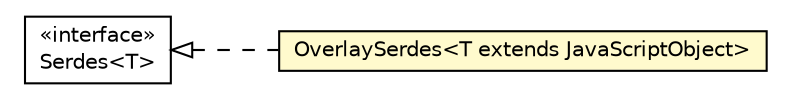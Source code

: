 #!/usr/local/bin/dot
#
# Class diagram 
# Generated by UMLGraph version R5_6-24-gf6e263 (http://www.umlgraph.org/)
#

digraph G {
	edge [fontname="Helvetica",fontsize=10,labelfontname="Helvetica",labelfontsize=10];
	node [fontname="Helvetica",fontsize=10,shape=plaintext];
	nodesep=0.25;
	ranksep=0.5;
	rankdir=LR;
	// org.turbogwt.core.http.client.serialization.OverlaySerdes<T extends com.google.gwt.core.client.JavaScriptObject>
	c3425 [label=<<table title="org.turbogwt.core.http.client.serialization.OverlaySerdes" border="0" cellborder="1" cellspacing="0" cellpadding="2" port="p" bgcolor="lemonChiffon" href="./OverlaySerdes.html">
		<tr><td><table border="0" cellspacing="0" cellpadding="1">
<tr><td align="center" balign="center"> OverlaySerdes&lt;T extends JavaScriptObject&gt; </td></tr>
		</table></td></tr>
		</table>>, URL="./OverlaySerdes.html", fontname="Helvetica", fontcolor="black", fontsize=10.0];
	// org.turbogwt.core.http.client.serialization.Serdes<T>
	c3437 [label=<<table title="org.turbogwt.core.http.client.serialization.Serdes" border="0" cellborder="1" cellspacing="0" cellpadding="2" port="p" href="./Serdes.html">
		<tr><td><table border="0" cellspacing="0" cellpadding="1">
<tr><td align="center" balign="center"> &#171;interface&#187; </td></tr>
<tr><td align="center" balign="center"> Serdes&lt;T&gt; </td></tr>
		</table></td></tr>
		</table>>, URL="./Serdes.html", fontname="Helvetica", fontcolor="black", fontsize=10.0];
	//org.turbogwt.core.http.client.serialization.OverlaySerdes<T extends com.google.gwt.core.client.JavaScriptObject> implements org.turbogwt.core.http.client.serialization.Serdes<T>
	c3437:p -> c3425:p [dir=back,arrowtail=empty,style=dashed];
}


